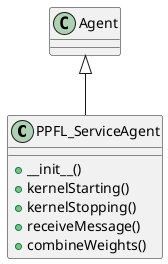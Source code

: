 @startuml
class PPFL_ServiceAgent {
  + __init__()
  + kernelStarting()
  + kernelStopping()
  + receiveMessage()
  + combineWeights()
}
Agent <|-- PPFL_ServiceAgent
@enduml